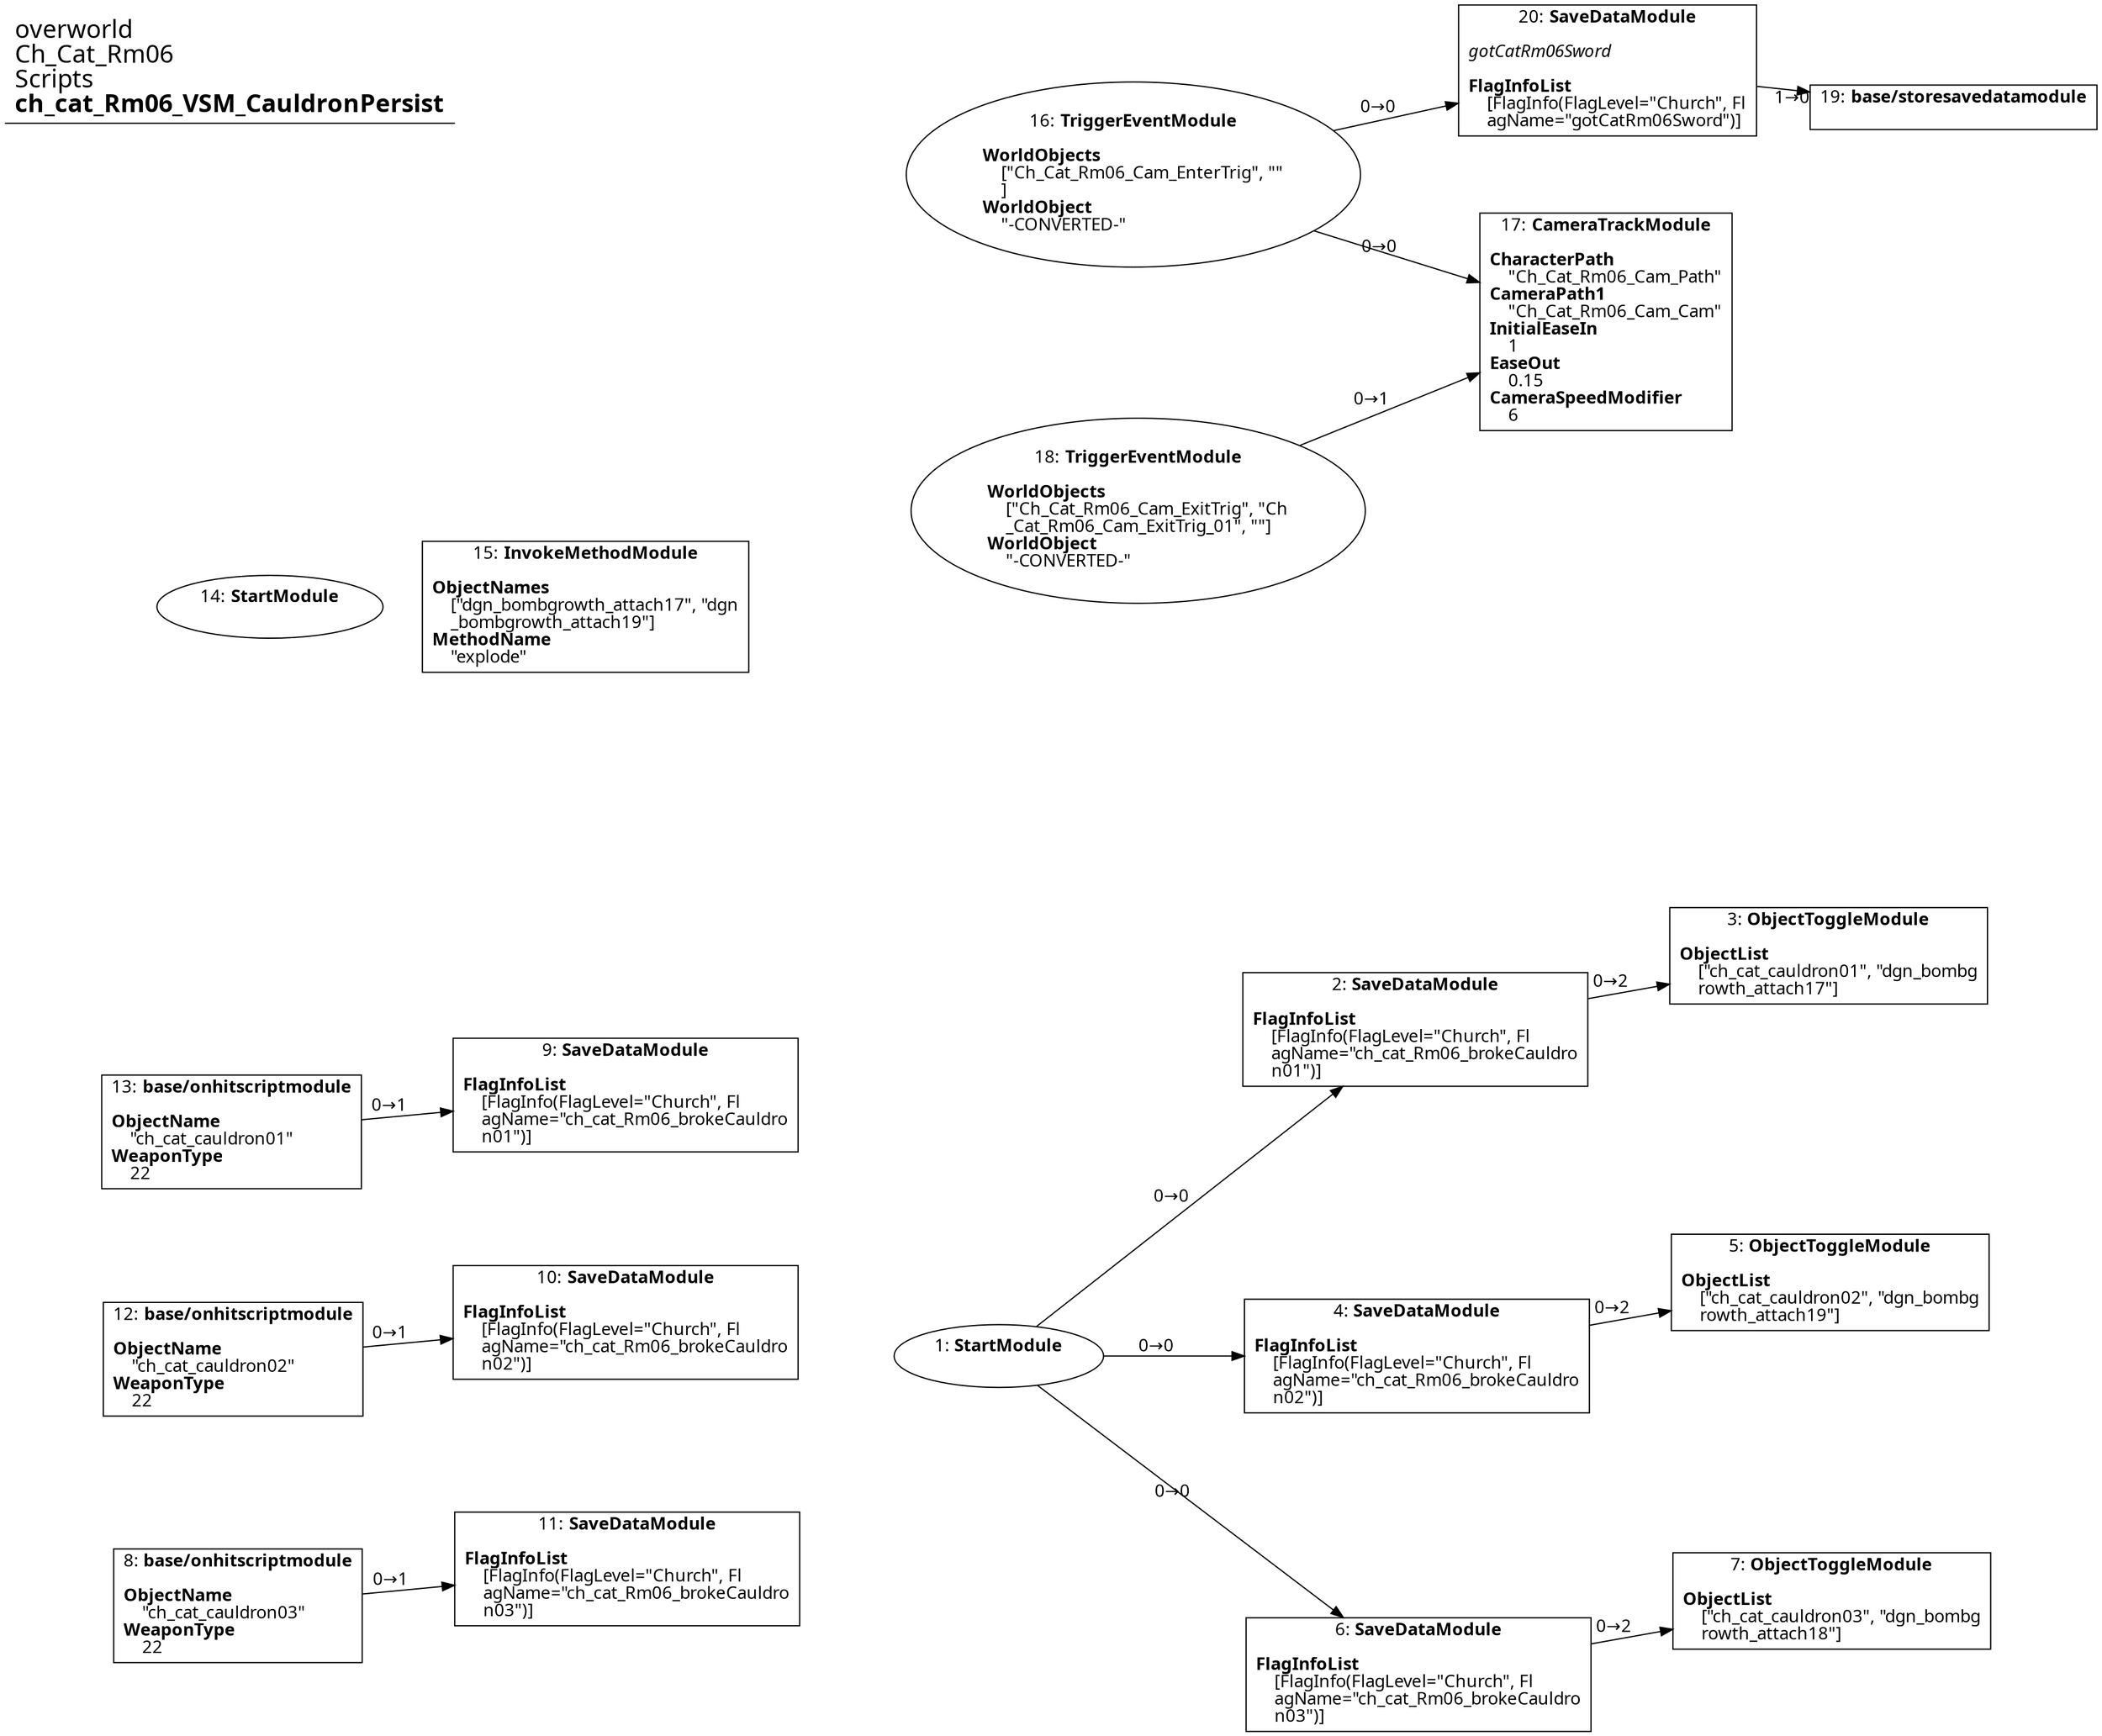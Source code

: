 digraph {
    layout = fdp;
    overlap = prism;
    sep = "+16";
    splines = spline;

    node [ shape = box ];

    graph [ fontname = "Segoe UI" ];
    node [ fontname = "Segoe UI" ];
    edge [ fontname = "Segoe UI" ];

    1 [ label = <1: <b>StartModule</b><br/><br/>> ];
    1 [ shape = oval ]
    1 [ pos = "0.162,-0.333!" ];
    1 -> 4 [ label = "0→0" ];
    1 -> 2 [ label = "0→0" ];
    1 -> 6 [ label = "0→0" ];

    2 [ label = <2: <b>SaveDataModule</b><br/><br/><b>FlagInfoList</b><br align="left"/>    [FlagInfo(FlagLevel=&quot;Church&quot;, Fl<br align="left"/>    agName=&quot;ch_cat_Rm06_brokeCauldro<br align="left"/>    n01&quot;)]<br align="left"/>> ];
    2 [ pos = "0.42200002,-0.12900001!" ];
    2 -> 3 [ label = "0→2" ];

    3 [ label = <3: <b>ObjectToggleModule</b><br/><br/><b>ObjectList</b><br align="left"/>    [&quot;ch_cat_cauldron01&quot;, &quot;dgn_bombg<br align="left"/>    rowth_attach17&quot;]<br align="left"/>> ];
    3 [ pos = "0.68,-0.083000004!" ];

    4 [ label = <4: <b>SaveDataModule</b><br/><br/><b>FlagInfoList</b><br align="left"/>    [FlagInfo(FlagLevel=&quot;Church&quot;, Fl<br align="left"/>    agName=&quot;ch_cat_Rm06_brokeCauldro<br align="left"/>    n02&quot;)]<br align="left"/>> ];
    4 [ pos = "0.423,-0.333!" ];
    4 -> 5 [ label = "0→2" ];

    5 [ label = <5: <b>ObjectToggleModule</b><br/><br/><b>ObjectList</b><br align="left"/>    [&quot;ch_cat_cauldron02&quot;, &quot;dgn_bombg<br align="left"/>    rowth_attach19&quot;]<br align="left"/>> ];
    5 [ pos = "0.68100005,-0.287!" ];

    6 [ label = <6: <b>SaveDataModule</b><br/><br/><b>FlagInfoList</b><br align="left"/>    [FlagInfo(FlagLevel=&quot;Church&quot;, Fl<br align="left"/>    agName=&quot;ch_cat_Rm06_brokeCauldro<br align="left"/>    n03&quot;)]<br align="left"/>> ];
    6 [ pos = "0.42400002,-0.532!" ];
    6 -> 7 [ label = "0→2" ];

    7 [ label = <7: <b>ObjectToggleModule</b><br/><br/><b>ObjectList</b><br align="left"/>    [&quot;ch_cat_cauldron03&quot;, &quot;dgn_bombg<br align="left"/>    rowth_attach18&quot;]<br align="left"/>> ];
    7 [ pos = "0.68200004,-0.48600003!" ];

    8 [ label = <8: <b>base/onhitscriptmodule</b><br/><br/><b>ObjectName</b><br align="left"/>    &quot;ch_cat_cauldron03&quot;<br align="left"/><b>WeaponType</b><br align="left"/>    22<br align="left"/>> ];
    8 [ pos = "-0.31300002,-0.48900002!" ];
    8 -> 11 [ label = "0→1" ];

    9 [ label = <9: <b>SaveDataModule</b><br/><br/><b>FlagInfoList</b><br align="left"/>    [FlagInfo(FlagLevel=&quot;Church&quot;, Fl<br align="left"/>    agName=&quot;ch_cat_Rm06_brokeCauldro<br align="left"/>    n01&quot;)]<br align="left"/>> ];
    9 [ pos = "-0.071,-0.17!" ];

    10 [ label = <10: <b>SaveDataModule</b><br/><br/><b>FlagInfoList</b><br align="left"/>    [FlagInfo(FlagLevel=&quot;Church&quot;, Fl<br align="left"/>    agName=&quot;ch_cat_Rm06_brokeCauldro<br align="left"/>    n02&quot;)]<br align="left"/>> ];
    10 [ pos = "-0.071,-0.312!" ];

    11 [ label = <11: <b>SaveDataModule</b><br/><br/><b>FlagInfoList</b><br align="left"/>    [FlagInfo(FlagLevel=&quot;Church&quot;, Fl<br align="left"/>    agName=&quot;ch_cat_Rm06_brokeCauldro<br align="left"/>    n03&quot;)]<br align="left"/>> ];
    11 [ pos = "-0.07,-0.46600002!" ];

    12 [ label = <12: <b>base/onhitscriptmodule</b><br/><br/><b>ObjectName</b><br align="left"/>    &quot;ch_cat_cauldron02&quot;<br align="left"/><b>WeaponType</b><br align="left"/>    22<br align="left"/>> ];
    12 [ pos = "-0.316,-0.335!" ];
    12 -> 10 [ label = "0→1" ];

    13 [ label = <13: <b>base/onhitscriptmodule</b><br/><br/><b>ObjectName</b><br align="left"/>    &quot;ch_cat_cauldron01&quot;<br align="left"/><b>WeaponType</b><br align="left"/>    22<br align="left"/>> ];
    13 [ pos = "-0.317,-0.193!" ];
    13 -> 9 [ label = "0→1" ];

    14 [ label = <14: <b>StartModule</b><br/><br/>> ];
    14 [ shape = oval ]
    14 [ pos = "-0.293,0.135!" ];

    15 [ label = <15: <b>InvokeMethodModule</b><br/><br/><b>ObjectNames</b><br align="left"/>    [&quot;dgn_bombgrowth_attach17&quot;, &quot;dgn<br align="left"/>    _bombgrowth_attach19&quot;]<br align="left"/><b>MethodName</b><br align="left"/>    &quot;explode&quot;<br align="left"/>> ];
    15 [ pos = "-0.096,0.135!" ];

    16 [ label = <16: <b>TriggerEventModule</b><br/><br/><b>WorldObjects</b><br align="left"/>    [&quot;Ch_Cat_Rm06_Cam_EnterTrig&quot;, &quot;&quot;<br align="left"/>    ]<br align="left"/><b>WorldObject</b><br align="left"/>    &quot;-CONVERTED-&quot;<br align="left"/>> ];
    16 [ shape = oval ]
    16 [ pos = "0.246,0.40500003!" ];
    16 -> 17 [ label = "0→0" ];
    16 -> 20 [ label = "0→0" ];

    17 [ label = <17: <b>CameraTrackModule</b><br/><br/><b>CharacterPath</b><br align="left"/>    &quot;Ch_Cat_Rm06_Cam_Path&quot;<br align="left"/><b>CameraPath1</b><br align="left"/>    &quot;Ch_Cat_Rm06_Cam_Cam&quot;<br align="left"/><b>InitialEaseIn</b><br align="left"/>    1<br align="left"/><b>EaseOut</b><br align="left"/>    0.15<br align="left"/><b>CameraSpeedModifier</b><br align="left"/>    6<br align="left"/>> ];
    17 [ pos = "0.541,0.31300002!" ];

    18 [ label = <18: <b>TriggerEventModule</b><br/><br/><b>WorldObjects</b><br align="left"/>    [&quot;Ch_Cat_Rm06_Cam_ExitTrig&quot;, &quot;Ch<br align="left"/>    _Cat_Rm06_Cam_ExitTrig_01&quot;, &quot;&quot;]<br align="left"/><b>WorldObject</b><br align="left"/>    &quot;-CONVERTED-&quot;<br align="left"/>> ];
    18 [ shape = oval ]
    18 [ pos = "0.24900001,0.19500001!" ];
    18 -> 17 [ label = "0→1" ];

    19 [ label = <19: <b>base/storesavedatamodule</b><br/><br/>> ];
    19 [ pos = "0.758,0.44700003!" ];

    20 [ label = <20: <b>SaveDataModule</b><br/><br/><i>gotCatRm06Sword<br align="left"/></i><br align="left"/><b>FlagInfoList</b><br align="left"/>    [FlagInfo(FlagLevel=&quot;Church&quot;, Fl<br align="left"/>    agName=&quot;gotCatRm06Sword&quot;)]<br align="left"/>> ];
    20 [ pos = "0.54200006,0.47000003!" ];
    20 -> 19 [ label = "1→0" ];

    title [ pos = "-0.31800002,0.47100002!" ];
    title [ shape = underline ];
    title [ label = <<font point-size="20">overworld<br align="left"/>Ch_Cat_Rm06<br align="left"/>Scripts<br align="left"/><b>ch_cat_Rm06_VSM_CauldronPersist</b><br align="left"/></font>> ];
}
